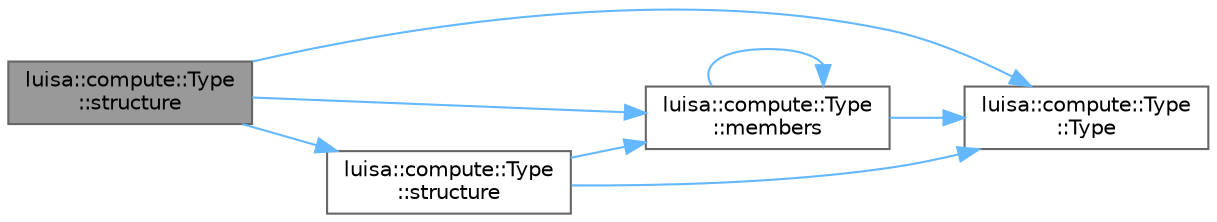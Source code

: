 digraph "luisa::compute::Type::structure"
{
 // LATEX_PDF_SIZE
  bgcolor="transparent";
  edge [fontname=Helvetica,fontsize=10,labelfontname=Helvetica,labelfontsize=10];
  node [fontname=Helvetica,fontsize=10,shape=box,height=0.2,width=0.4];
  rankdir="LR";
  Node1 [id="Node000001",label="luisa::compute::Type\l::structure",height=0.2,width=0.4,color="gray40", fillcolor="grey60", style="filled", fontcolor="black",tooltip="Return struct type of type T"];
  Node1 -> Node2 [id="edge8_Node000001_Node000002",color="steelblue1",style="solid",tooltip=" "];
  Node2 [id="Node000002",label="luisa::compute::Type\l::members",height=0.2,width=0.4,color="grey40", fillcolor="white", style="filled",URL="$classluisa_1_1compute_1_1_type.html#a773272572b0008efefed8bcc5fa149c3",tooltip=" "];
  Node2 -> Node2 [id="edge9_Node000002_Node000002",color="steelblue1",style="solid",tooltip=" "];
  Node2 -> Node3 [id="edge10_Node000002_Node000003",color="steelblue1",style="solid",tooltip=" "];
  Node3 [id="Node000003",label="luisa::compute::Type\l::Type",height=0.2,width=0.4,color="grey40", fillcolor="white", style="filled",URL="$classluisa_1_1compute_1_1_type.html#aa907aaf8ae6305bedfe0d8e09ae61f35",tooltip=" "];
  Node1 -> Node4 [id="edge11_Node000001_Node000004",color="steelblue1",style="solid",tooltip=" "];
  Node4 [id="Node000004",label="luisa::compute::Type\l::structure",height=0.2,width=0.4,color="grey40", fillcolor="white", style="filled",URL="$classluisa_1_1compute_1_1_type.html#a11a2816b686b1c9c2e4058ee968cc111",tooltip="Return struct type of type T"];
  Node4 -> Node2 [id="edge12_Node000004_Node000002",color="steelblue1",style="solid",tooltip=" "];
  Node4 -> Node3 [id="edge13_Node000004_Node000003",color="steelblue1",style="solid",tooltip=" "];
  Node1 -> Node3 [id="edge14_Node000001_Node000003",color="steelblue1",style="solid",tooltip=" "];
}

